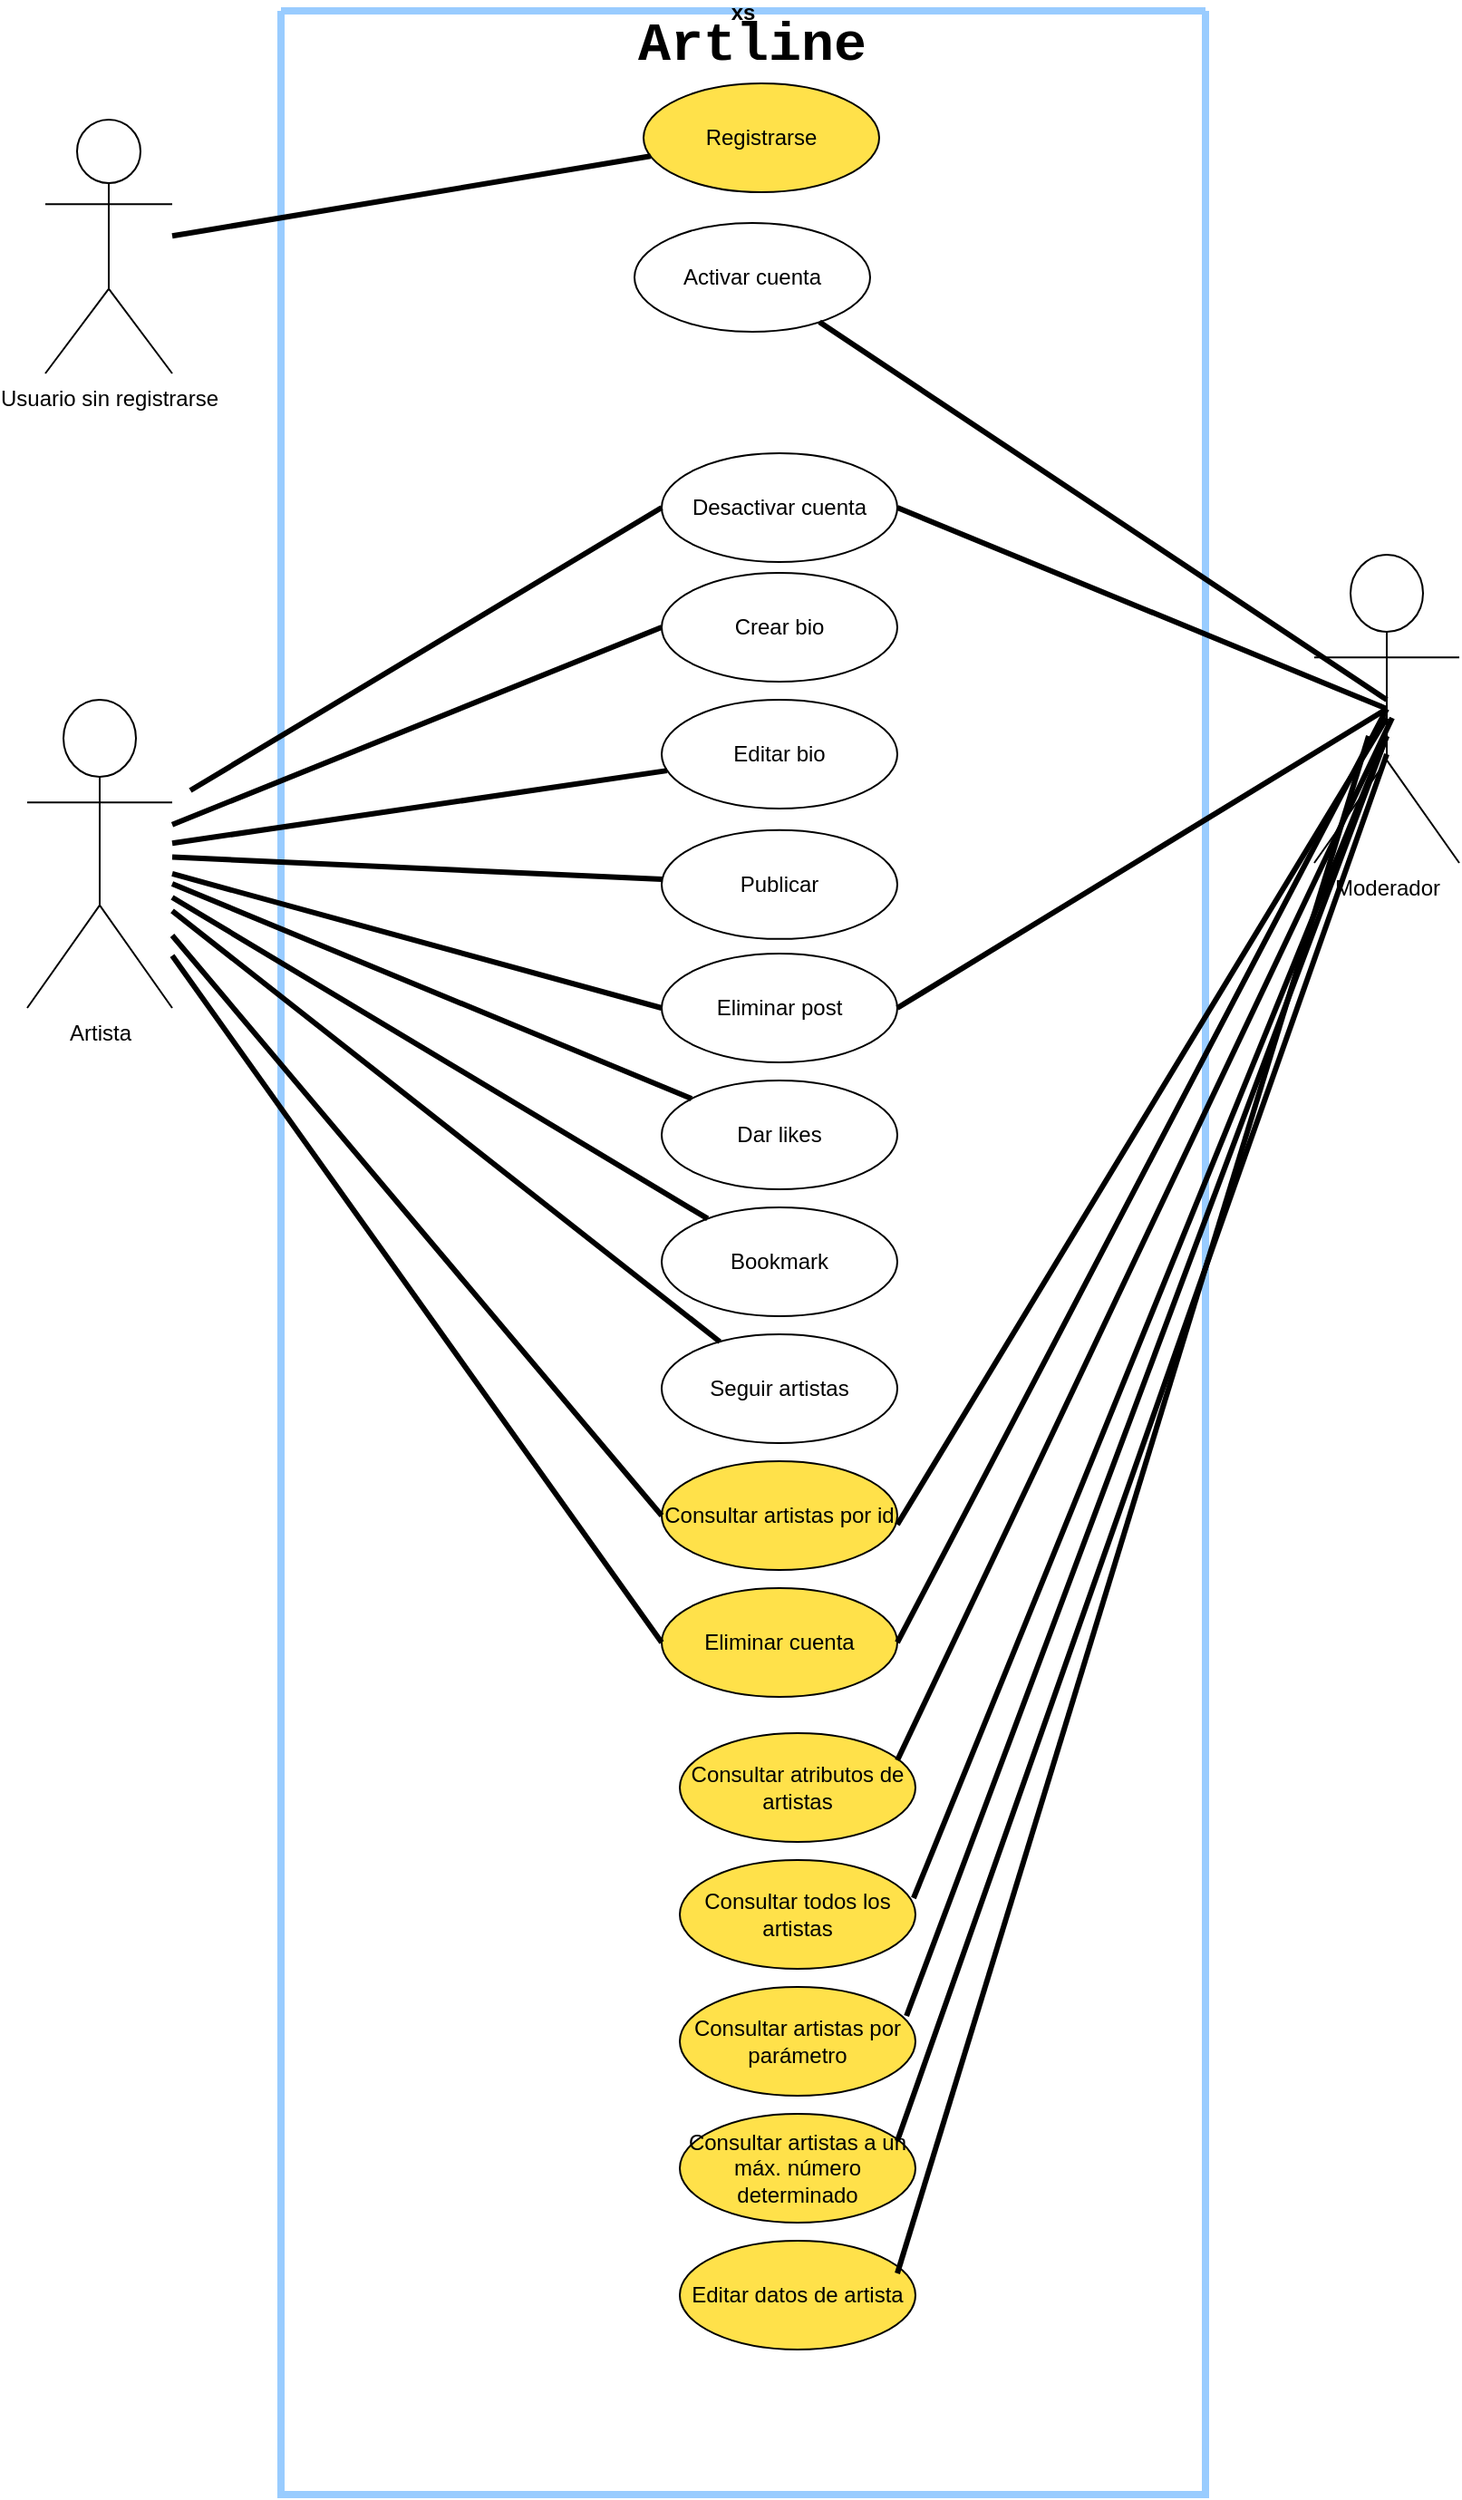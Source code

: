 <mxfile version="15.0.6" type="github">
  <diagram id="BPNOvXlj9KSkaOYmLP45" name="Page-1">
    <mxGraphModel dx="1036" dy="494" grid="1" gridSize="10" guides="1" tooltips="1" connect="1" arrows="1" fold="1" page="1" pageScale="1" pageWidth="850" pageHeight="1100" math="0" shadow="0">
      <root>
        <mxCell id="0" />
        <mxCell id="1" parent="0" />
        <mxCell id="xUE--j0CrGy744TaUIZe-1" value="Artista" style="shape=umlActor;verticalLabelPosition=bottom;verticalAlign=top;html=1;outlineConnect=0;" parent="1" vertex="1">
          <mxGeometry x="50" y="410" width="80" height="170" as="geometry" />
        </mxCell>
        <object label="xs" id="xUE--j0CrGy744TaUIZe-2">
          <mxCell style="swimlane;startSize=0;strokeWidth=4;fillColor=#99FFFF;strokeColor=#99CCFF;" parent="1" vertex="1">
            <mxGeometry x="190" y="30" width="510" height="1370" as="geometry">
              <mxRectangle x="320" y="40" width="50" height="40" as="alternateBounds" />
            </mxGeometry>
          </mxCell>
        </object>
        <mxCell id="xUE--j0CrGy744TaUIZe-7" value="Registrarse" style="ellipse;whiteSpace=wrap;html=1;fillColor=#FFE14A;" parent="xUE--j0CrGy744TaUIZe-2" vertex="1">
          <mxGeometry x="200" y="40" width="130" height="60" as="geometry" />
        </mxCell>
        <mxCell id="xUE--j0CrGy744TaUIZe-10" value="Editar bio" style="ellipse;whiteSpace=wrap;html=1;fillColor=#FFFFFF;" parent="xUE--j0CrGy744TaUIZe-2" vertex="1">
          <mxGeometry x="210" y="380" width="130" height="60" as="geometry" />
        </mxCell>
        <mxCell id="xUE--j0CrGy744TaUIZe-13" value="Eliminar post" style="ellipse;whiteSpace=wrap;html=1;" parent="xUE--j0CrGy744TaUIZe-2" vertex="1">
          <mxGeometry x="210" y="520" width="130" height="60" as="geometry" />
        </mxCell>
        <mxCell id="xUE--j0CrGy744TaUIZe-14" value="Activar cuenta" style="ellipse;whiteSpace=wrap;html=1;" parent="xUE--j0CrGy744TaUIZe-2" vertex="1">
          <mxGeometry x="195" y="117" width="130" height="60" as="geometry" />
        </mxCell>
        <mxCell id="xUE--j0CrGy744TaUIZe-15" value="Desactivar cuenta" style="ellipse;whiteSpace=wrap;html=1;" parent="xUE--j0CrGy744TaUIZe-2" vertex="1">
          <mxGeometry x="210" y="244" width="130" height="60" as="geometry" />
        </mxCell>
        <mxCell id="xUE--j0CrGy744TaUIZe-9" value="Crear bio" style="ellipse;whiteSpace=wrap;html=1;" parent="xUE--j0CrGy744TaUIZe-2" vertex="1">
          <mxGeometry x="210" y="310" width="130" height="60" as="geometry" />
        </mxCell>
        <mxCell id="TnbRHQf4DXlvYCEQQZZK-1" value="Artline" style="text;align=center;fontStyle=1;verticalAlign=middle;spacingLeft=3;spacingRight=3;rotatable=0;points=[[0,0.5],[1,0.5]];portConstraint=eastwest;strokeWidth=1;fontSize=30;fontFamily=Courier New;" parent="xUE--j0CrGy744TaUIZe-2" vertex="1">
          <mxGeometry x="220" width="80" height="26" as="geometry" />
        </mxCell>
        <mxCell id="dun3cLNFNnBTZ08a-Q_k-6" value="Publicar" style="ellipse;whiteSpace=wrap;html=1;" parent="xUE--j0CrGy744TaUIZe-2" vertex="1">
          <mxGeometry x="210" y="451.93" width="130" height="60" as="geometry" />
        </mxCell>
        <mxCell id="dun3cLNFNnBTZ08a-Q_k-8" value="Dar likes" style="ellipse;whiteSpace=wrap;html=1;" parent="xUE--j0CrGy744TaUIZe-2" vertex="1">
          <mxGeometry x="210" y="590" width="130" height="60" as="geometry" />
        </mxCell>
        <mxCell id="dun3cLNFNnBTZ08a-Q_k-10" value="Bookmark" style="ellipse;whiteSpace=wrap;html=1;" parent="xUE--j0CrGy744TaUIZe-2" vertex="1">
          <mxGeometry x="210" y="660" width="130" height="60" as="geometry" />
        </mxCell>
        <mxCell id="dun3cLNFNnBTZ08a-Q_k-12" value="Seguir artistas" style="ellipse;whiteSpace=wrap;html=1;" parent="xUE--j0CrGy744TaUIZe-2" vertex="1">
          <mxGeometry x="210" y="730" width="130" height="60" as="geometry" />
        </mxCell>
        <mxCell id="xUE--j0CrGy744TaUIZe-12" value="Eliminar cuenta" style="ellipse;whiteSpace=wrap;html=1;fillColor=#FFE14A;" parent="xUE--j0CrGy744TaUIZe-2" vertex="1">
          <mxGeometry x="210" y="870" width="130" height="60" as="geometry" />
        </mxCell>
        <mxCell id="cn3HZ79fIhUPSZxueMHj-3" value="Consultar atributos de artistas" style="ellipse;whiteSpace=wrap;html=1;fillColor=#FFE14A;" vertex="1" parent="xUE--j0CrGy744TaUIZe-2">
          <mxGeometry x="220" y="950" width="130" height="60" as="geometry" />
        </mxCell>
        <mxCell id="cn3HZ79fIhUPSZxueMHj-5" style="rounded=0;orthogonalLoop=1;jettySize=auto;html=1;endArrow=none;endFill=0;strokeWidth=3;entryX=0.5;entryY=0.5;entryDx=0;entryDy=0;entryPerimeter=0;" edge="1" parent="xUE--j0CrGy744TaUIZe-2">
          <mxGeometry relative="1" as="geometry">
            <mxPoint x="613" y="390" as="targetPoint" />
            <mxPoint x="340" y="965" as="sourcePoint" />
          </mxGeometry>
        </mxCell>
        <mxCell id="cn3HZ79fIhUPSZxueMHj-9" value="Consultar artistas por id" style="ellipse;whiteSpace=wrap;html=1;fillColor=#FFE14A;" vertex="1" parent="xUE--j0CrGy744TaUIZe-2">
          <mxGeometry x="210" y="800" width="130" height="60" as="geometry" />
        </mxCell>
        <mxCell id="cn3HZ79fIhUPSZxueMHj-12" value="Consultar todos los artistas" style="ellipse;whiteSpace=wrap;html=1;fillColor=#FFE14A;" vertex="1" parent="xUE--j0CrGy744TaUIZe-2">
          <mxGeometry x="220" y="1020" width="130" height="60" as="geometry" />
        </mxCell>
        <mxCell id="cn3HZ79fIhUPSZxueMHj-18" value="Consultar artistas por parámetro" style="ellipse;whiteSpace=wrap;html=1;fillColor=#FFE14A;" vertex="1" parent="xUE--j0CrGy744TaUIZe-2">
          <mxGeometry x="220" y="1090" width="130" height="60" as="geometry" />
        </mxCell>
        <mxCell id="cn3HZ79fIhUPSZxueMHj-21" value="Editar datos de artista" style="ellipse;whiteSpace=wrap;html=1;fillColor=#FFE14A;" vertex="1" parent="xUE--j0CrGy744TaUIZe-2">
          <mxGeometry x="220" y="1230" width="130" height="60" as="geometry" />
        </mxCell>
        <mxCell id="cn3HZ79fIhUPSZxueMHj-25" value="Consultar artistas a un máx. número determinado" style="ellipse;whiteSpace=wrap;html=1;fillColor=#FFE14A;" vertex="1" parent="xUE--j0CrGy744TaUIZe-2">
          <mxGeometry x="220" y="1160" width="130" height="60" as="geometry" />
        </mxCell>
        <mxCell id="xUE--j0CrGy744TaUIZe-3" value="Moderador" style="shape=umlActor;verticalLabelPosition=bottom;verticalAlign=top;html=1;outlineConnect=0;" parent="1" vertex="1">
          <mxGeometry x="760" y="330" width="80" height="170" as="geometry" />
        </mxCell>
        <mxCell id="xUE--j0CrGy744TaUIZe-18" style="rounded=0;orthogonalLoop=1;jettySize=auto;html=1;exitX=0;exitY=0.5;exitDx=0;exitDy=0;endArrow=none;endFill=0;strokeWidth=3;" parent="1" source="xUE--j0CrGy744TaUIZe-9" target="xUE--j0CrGy744TaUIZe-1" edge="1">
          <mxGeometry relative="1" as="geometry">
            <mxPoint x="120" y="300" as="targetPoint" />
          </mxGeometry>
        </mxCell>
        <mxCell id="xUE--j0CrGy744TaUIZe-19" style="rounded=0;orthogonalLoop=1;jettySize=auto;html=1;endArrow=none;endFill=0;strokeWidth=3;" parent="1" source="xUE--j0CrGy744TaUIZe-10" target="xUE--j0CrGy744TaUIZe-1" edge="1">
          <mxGeometry relative="1" as="geometry">
            <mxPoint x="120" y="300" as="targetPoint" />
          </mxGeometry>
        </mxCell>
        <mxCell id="xUE--j0CrGy744TaUIZe-21" style="rounded=0;orthogonalLoop=1;jettySize=auto;html=1;exitX=0;exitY=0.5;exitDx=0;exitDy=0;endArrow=none;endFill=0;strokeWidth=3;" parent="1" source="xUE--j0CrGy744TaUIZe-13" target="xUE--j0CrGy744TaUIZe-1" edge="1">
          <mxGeometry relative="1" as="geometry">
            <mxPoint x="120" y="300" as="targetPoint" />
          </mxGeometry>
        </mxCell>
        <mxCell id="xUE--j0CrGy744TaUIZe-23" style="rounded=0;orthogonalLoop=1;jettySize=auto;html=1;endArrow=none;endFill=0;strokeWidth=3;exitX=0;exitY=0.5;exitDx=0;exitDy=0;" parent="1" source="xUE--j0CrGy744TaUIZe-12" target="xUE--j0CrGy744TaUIZe-1" edge="1">
          <mxGeometry relative="1" as="geometry">
            <mxPoint x="120" y="300" as="targetPoint" />
          </mxGeometry>
        </mxCell>
        <mxCell id="xUE--j0CrGy744TaUIZe-24" style="rounded=0;orthogonalLoop=1;jettySize=auto;html=1;endArrow=none;endFill=0;strokeWidth=3;" parent="1" source="xUE--j0CrGy744TaUIZe-14" edge="1">
          <mxGeometry relative="1" as="geometry">
            <mxPoint x="800" y="410" as="targetPoint" />
          </mxGeometry>
        </mxCell>
        <mxCell id="xUE--j0CrGy744TaUIZe-25" style="rounded=0;orthogonalLoop=1;jettySize=auto;html=1;exitX=1;exitY=0.5;exitDx=0;exitDy=0;endArrow=none;endFill=0;strokeWidth=3;entryX=0.5;entryY=0.5;entryDx=0;entryDy=0;entryPerimeter=0;" parent="1" source="xUE--j0CrGy744TaUIZe-12" target="xUE--j0CrGy744TaUIZe-3" edge="1">
          <mxGeometry relative="1" as="geometry">
            <mxPoint x="750" y="330" as="targetPoint" />
          </mxGeometry>
        </mxCell>
        <mxCell id="xUE--j0CrGy744TaUIZe-26" style="rounded=0;orthogonalLoop=1;jettySize=auto;html=1;endArrow=none;endFill=0;strokeWidth=3;entryX=0.5;entryY=0.5;entryDx=0;entryDy=0;entryPerimeter=0;exitX=1;exitY=0.5;exitDx=0;exitDy=0;" parent="1" source="xUE--j0CrGy744TaUIZe-15" target="xUE--j0CrGy744TaUIZe-3" edge="1">
          <mxGeometry relative="1" as="geometry">
            <mxPoint x="750" y="330" as="targetPoint" />
            <mxPoint x="518" y="310" as="sourcePoint" />
          </mxGeometry>
        </mxCell>
        <mxCell id="VKdKs0_jmUq0TaAf5Vkv-1" style="rounded=0;orthogonalLoop=1;jettySize=auto;html=1;exitX=1;exitY=0.5;exitDx=0;exitDy=0;endArrow=none;endFill=0;strokeWidth=3;entryX=0.5;entryY=0.5;entryDx=0;entryDy=0;entryPerimeter=0;" parent="1" source="xUE--j0CrGy744TaUIZe-13" target="xUE--j0CrGy744TaUIZe-3" edge="1">
          <mxGeometry relative="1" as="geometry">
            <mxPoint x="750" y="330" as="targetPoint" />
          </mxGeometry>
        </mxCell>
        <mxCell id="TnbRHQf4DXlvYCEQQZZK-8" style="rounded=0;orthogonalLoop=1;jettySize=auto;html=1;endArrow=none;endFill=0;strokeWidth=3;" parent="1" source="xUE--j0CrGy744TaUIZe-7" target="6SSbYCJrEKxVPiQd_mRY-4" edge="1">
          <mxGeometry relative="1" as="geometry">
            <mxPoint x="380" y="140" as="sourcePoint" />
            <mxPoint x="70" y="165" as="targetPoint" />
          </mxGeometry>
        </mxCell>
        <mxCell id="6SSbYCJrEKxVPiQd_mRY-4" value="Usuario sin registrarse&lt;br&gt;" style="shape=umlActor;verticalLabelPosition=bottom;verticalAlign=top;html=1;outlineConnect=0;" parent="1" vertex="1">
          <mxGeometry x="60" y="90" width="70" height="140" as="geometry" />
        </mxCell>
        <mxCell id="dun3cLNFNnBTZ08a-Q_k-5" style="rounded=0;orthogonalLoop=1;jettySize=auto;html=1;exitX=0;exitY=0.5;exitDx=0;exitDy=0;endArrow=none;endFill=0;strokeWidth=3;" parent="1" source="xUE--j0CrGy744TaUIZe-15" edge="1">
          <mxGeometry relative="1" as="geometry">
            <mxPoint x="140" y="460" as="targetPoint" />
            <mxPoint x="400" y="240" as="sourcePoint" />
          </mxGeometry>
        </mxCell>
        <mxCell id="dun3cLNFNnBTZ08a-Q_k-7" style="rounded=0;orthogonalLoop=1;jettySize=auto;html=1;endArrow=none;endFill=0;strokeWidth=3;" parent="1" source="dun3cLNFNnBTZ08a-Q_k-6" target="xUE--j0CrGy744TaUIZe-1" edge="1">
          <mxGeometry relative="1" as="geometry">
            <mxPoint x="130.0" y="559.997" as="targetPoint" />
          </mxGeometry>
        </mxCell>
        <mxCell id="dun3cLNFNnBTZ08a-Q_k-9" style="rounded=0;orthogonalLoop=1;jettySize=auto;html=1;endArrow=none;endFill=0;strokeWidth=3;" parent="1" source="dun3cLNFNnBTZ08a-Q_k-8" target="xUE--j0CrGy744TaUIZe-1" edge="1">
          <mxGeometry relative="1" as="geometry">
            <mxPoint x="130.0" y="634.876" as="targetPoint" />
          </mxGeometry>
        </mxCell>
        <mxCell id="dun3cLNFNnBTZ08a-Q_k-11" style="rounded=0;orthogonalLoop=1;jettySize=auto;html=1;endArrow=none;endFill=0;strokeWidth=3;" parent="1" source="dun3cLNFNnBTZ08a-Q_k-10" target="xUE--j0CrGy744TaUIZe-1" edge="1">
          <mxGeometry relative="1" as="geometry">
            <mxPoint x="130.0" y="704.876" as="targetPoint" />
          </mxGeometry>
        </mxCell>
        <mxCell id="dun3cLNFNnBTZ08a-Q_k-13" style="rounded=0;orthogonalLoop=1;jettySize=auto;html=1;endArrow=none;endFill=0;strokeWidth=3;" parent="1" source="dun3cLNFNnBTZ08a-Q_k-12" target="xUE--j0CrGy744TaUIZe-1" edge="1">
          <mxGeometry relative="1" as="geometry">
            <mxPoint x="130.0" y="774.876" as="targetPoint" />
          </mxGeometry>
        </mxCell>
        <mxCell id="cn3HZ79fIhUPSZxueMHj-10" style="rounded=0;orthogonalLoop=1;jettySize=auto;html=1;exitX=1;exitY=0.5;exitDx=0;exitDy=0;endArrow=none;endFill=0;strokeWidth=3;" edge="1" parent="1">
          <mxGeometry relative="1" as="geometry">
            <mxPoint x="800" y="420" as="targetPoint" />
            <mxPoint x="530" y="865" as="sourcePoint" />
          </mxGeometry>
        </mxCell>
        <mxCell id="cn3HZ79fIhUPSZxueMHj-11" style="rounded=0;orthogonalLoop=1;jettySize=auto;html=1;endArrow=none;endFill=0;strokeWidth=3;" edge="1" parent="1">
          <mxGeometry relative="1" as="geometry">
            <mxPoint x="130" y="540" as="targetPoint" />
            <mxPoint x="400" y="860" as="sourcePoint" />
          </mxGeometry>
        </mxCell>
        <mxCell id="cn3HZ79fIhUPSZxueMHj-15" style="rounded=0;orthogonalLoop=1;jettySize=auto;html=1;endArrow=none;endFill=0;strokeWidth=3;exitX=0.992;exitY=0.35;exitDx=0;exitDy=0;exitPerimeter=0;" edge="1" parent="1" source="cn3HZ79fIhUPSZxueMHj-12">
          <mxGeometry relative="1" as="geometry">
            <mxPoint x="800" y="430" as="targetPoint" />
            <mxPoint x="540" y="1005" as="sourcePoint" />
          </mxGeometry>
        </mxCell>
        <mxCell id="cn3HZ79fIhUPSZxueMHj-19" style="rounded=0;orthogonalLoop=1;jettySize=auto;html=1;endArrow=none;endFill=0;strokeWidth=3;exitX=0.962;exitY=0.267;exitDx=0;exitDy=0;exitPerimeter=0;" edge="1" parent="1" source="cn3HZ79fIhUPSZxueMHj-18">
          <mxGeometry relative="1" as="geometry">
            <mxPoint x="800" y="430" as="targetPoint" />
            <mxPoint x="548.96" y="1081" as="sourcePoint" />
          </mxGeometry>
        </mxCell>
        <mxCell id="cn3HZ79fIhUPSZxueMHj-23" style="rounded=0;orthogonalLoop=1;jettySize=auto;html=1;endArrow=none;endFill=0;strokeWidth=3;" edge="1" parent="1">
          <mxGeometry relative="1" as="geometry">
            <mxPoint x="790" y="430" as="targetPoint" />
            <mxPoint x="530" y="1278" as="sourcePoint" />
          </mxGeometry>
        </mxCell>
        <mxCell id="cn3HZ79fIhUPSZxueMHj-26" style="rounded=0;orthogonalLoop=1;jettySize=auto;html=1;endArrow=none;endFill=0;strokeWidth=3;exitX=0.923;exitY=0.25;exitDx=0;exitDy=0;exitPerimeter=0;" edge="1" parent="1" source="cn3HZ79fIhUPSZxueMHj-25">
          <mxGeometry relative="1" as="geometry">
            <mxPoint x="800" y="440" as="targetPoint" />
            <mxPoint x="540" y="1288" as="sourcePoint" />
          </mxGeometry>
        </mxCell>
      </root>
    </mxGraphModel>
  </diagram>
</mxfile>

